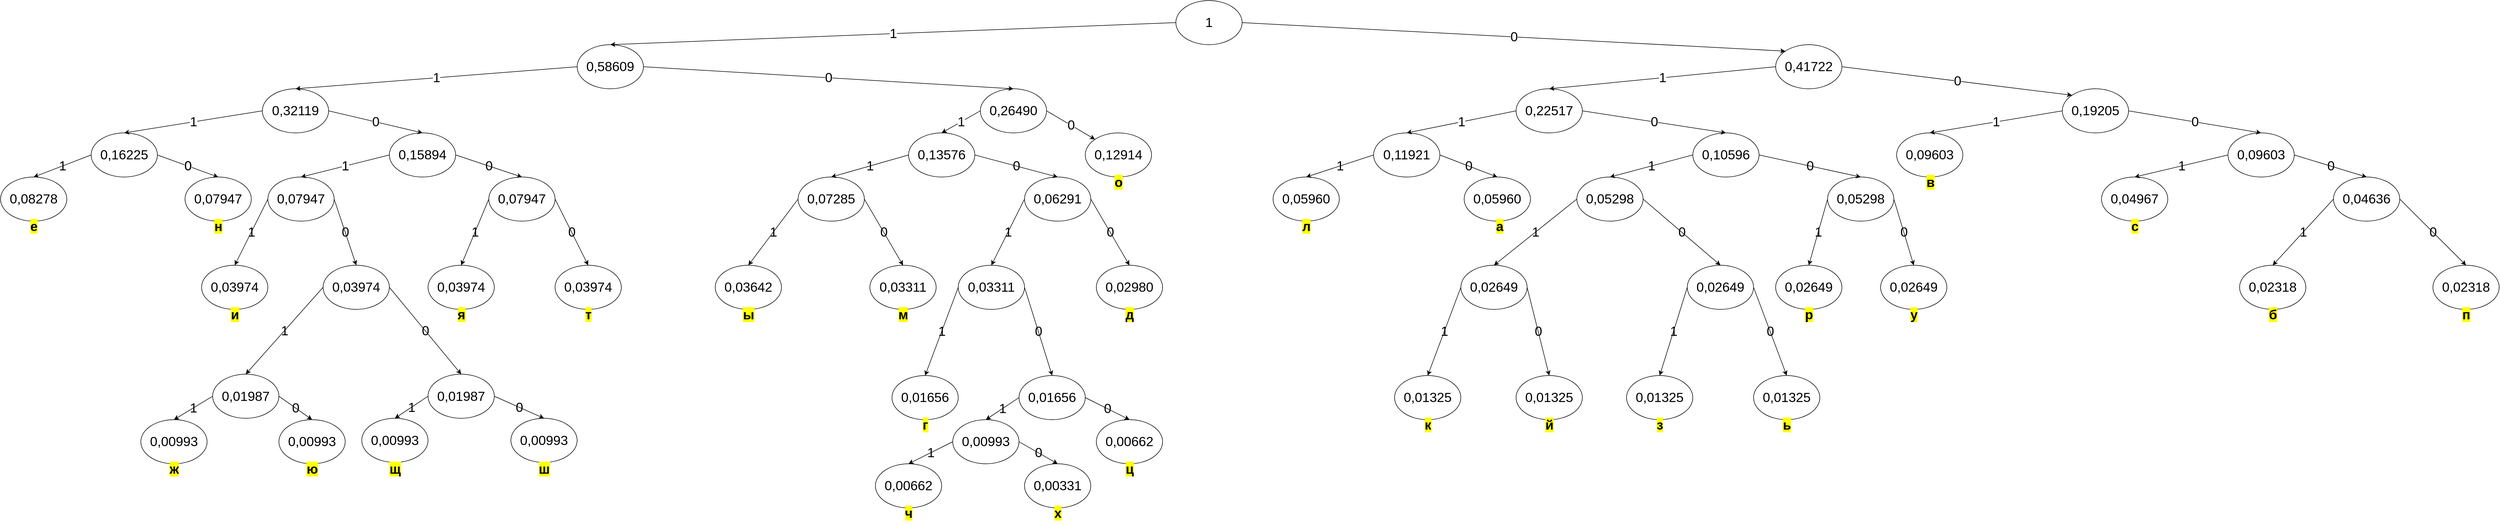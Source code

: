 <mxfile version="20.4.2" type="device"><diagram id="U9o8hbhs7rEFcVp8J15U" name="Page-1"><mxGraphModel dx="5076" dy="1475" grid="1" gridSize="10" guides="1" tooltips="1" connect="1" arrows="1" fold="1" page="1" pageScale="1" pageWidth="827" pageHeight="1169" math="0" shadow="0"><root><mxCell id="0"/><mxCell id="1" parent="0"/><mxCell id="VTyEPcJ4IMVBf4D4aD87-3" value="&lt;font style=&quot;font-size: 24px;&quot;&gt;1&lt;/font&gt;" style="ellipse;whiteSpace=wrap;html=1;" vertex="1" parent="1"><mxGeometry x="354" y="80" width="120" height="80" as="geometry"/></mxCell><mxCell id="VTyEPcJ4IMVBf4D4aD87-4" value="0,58609" style="ellipse;whiteSpace=wrap;html=1;fontSize=24;" vertex="1" parent="1"><mxGeometry x="-730" y="160" width="120" height="80" as="geometry"/></mxCell><mxCell id="VTyEPcJ4IMVBf4D4aD87-5" value="0,41722" style="ellipse;whiteSpace=wrap;html=1;fontSize=24;" vertex="1" parent="1"><mxGeometry x="1440" y="160" width="120" height="80" as="geometry"/></mxCell><mxCell id="VTyEPcJ4IMVBf4D4aD87-6" value="" style="endArrow=classic;html=1;rounded=0;fontSize=24;exitX=0;exitY=0.5;exitDx=0;exitDy=0;entryX=0.5;entryY=0;entryDx=0;entryDy=0;" edge="1" parent="1" source="VTyEPcJ4IMVBf4D4aD87-3" target="VTyEPcJ4IMVBf4D4aD87-4"><mxGeometry relative="1" as="geometry"><mxPoint x="460" y="460" as="sourcePoint"/><mxPoint x="560" y="460" as="targetPoint"/></mxGeometry></mxCell><mxCell id="VTyEPcJ4IMVBf4D4aD87-7" value="1" style="edgeLabel;resizable=0;html=1;align=center;verticalAlign=middle;fontSize=24;" connectable="0" vertex="1" parent="VTyEPcJ4IMVBf4D4aD87-6"><mxGeometry relative="1" as="geometry"/></mxCell><mxCell id="VTyEPcJ4IMVBf4D4aD87-8" value="" style="endArrow=classic;html=1;rounded=0;fontSize=24;exitX=1;exitY=0.5;exitDx=0;exitDy=0;entryX=0;entryY=0;entryDx=0;entryDy=0;" edge="1" parent="1" source="VTyEPcJ4IMVBf4D4aD87-3" target="VTyEPcJ4IMVBf4D4aD87-5"><mxGeometry relative="1" as="geometry"><mxPoint x="364" y="130.0" as="sourcePoint"/><mxPoint x="-660" y="170.0" as="targetPoint"/></mxGeometry></mxCell><mxCell id="VTyEPcJ4IMVBf4D4aD87-9" value="0" style="edgeLabel;resizable=0;html=1;align=center;verticalAlign=middle;fontSize=24;" connectable="0" vertex="1" parent="VTyEPcJ4IMVBf4D4aD87-8"><mxGeometry relative="1" as="geometry"/></mxCell><mxCell id="VTyEPcJ4IMVBf4D4aD87-10" value="0,26490" style="ellipse;whiteSpace=wrap;html=1;fontSize=24;" vertex="1" parent="1"><mxGeometry y="240" width="120" height="80" as="geometry"/></mxCell><mxCell id="VTyEPcJ4IMVBf4D4aD87-11" value="0,22517" style="ellipse;whiteSpace=wrap;html=1;fontSize=24;" vertex="1" parent="1"><mxGeometry x="970" y="240" width="120" height="80" as="geometry"/></mxCell><mxCell id="VTyEPcJ4IMVBf4D4aD87-12" value="0,32119" style="ellipse;whiteSpace=wrap;html=1;fontSize=24;" vertex="1" parent="1"><mxGeometry x="-1300" y="240" width="120" height="80" as="geometry"/></mxCell><mxCell id="VTyEPcJ4IMVBf4D4aD87-13" value="0,19205" style="ellipse;whiteSpace=wrap;html=1;fontSize=24;" vertex="1" parent="1"><mxGeometry x="1959" y="240" width="120" height="80" as="geometry"/></mxCell><mxCell id="VTyEPcJ4IMVBf4D4aD87-14" value="1" style="endArrow=classic;html=1;rounded=0;fontSize=24;exitX=0;exitY=0.5;exitDx=0;exitDy=0;entryX=0.5;entryY=0;entryDx=0;entryDy=0;" edge="1" parent="1" source="VTyEPcJ4IMVBf4D4aD87-4" target="VTyEPcJ4IMVBf4D4aD87-12"><mxGeometry relative="1" as="geometry"><mxPoint x="-280" y="550" as="sourcePoint"/><mxPoint x="-180" y="550" as="targetPoint"/></mxGeometry></mxCell><mxCell id="VTyEPcJ4IMVBf4D4aD87-15" value="1" style="edgeLabel;resizable=0;html=1;align=center;verticalAlign=middle;fontSize=24;" connectable="0" vertex="1" parent="VTyEPcJ4IMVBf4D4aD87-14"><mxGeometry relative="1" as="geometry"/></mxCell><mxCell id="VTyEPcJ4IMVBf4D4aD87-16" value="" style="endArrow=classic;html=1;rounded=0;fontSize=24;exitX=1;exitY=0.5;exitDx=0;exitDy=0;entryX=0.5;entryY=0;entryDx=0;entryDy=0;" edge="1" parent="1" source="VTyEPcJ4IMVBf4D4aD87-4" target="VTyEPcJ4IMVBf4D4aD87-10"><mxGeometry relative="1" as="geometry"><mxPoint x="-280" y="550" as="sourcePoint"/><mxPoint x="-180" y="550" as="targetPoint"/></mxGeometry></mxCell><mxCell id="VTyEPcJ4IMVBf4D4aD87-17" value="0" style="edgeLabel;resizable=0;html=1;align=center;verticalAlign=middle;fontSize=24;" connectable="0" vertex="1" parent="VTyEPcJ4IMVBf4D4aD87-16"><mxGeometry relative="1" as="geometry"/></mxCell><mxCell id="VTyEPcJ4IMVBf4D4aD87-18" value="" style="endArrow=classic;html=1;rounded=0;fontSize=24;exitX=0;exitY=0.5;exitDx=0;exitDy=0;entryX=0.5;entryY=0;entryDx=0;entryDy=0;" edge="1" parent="1" source="VTyEPcJ4IMVBf4D4aD87-5" target="VTyEPcJ4IMVBf4D4aD87-11"><mxGeometry relative="1" as="geometry"><mxPoint x="980" y="550" as="sourcePoint"/><mxPoint x="1080" y="550" as="targetPoint"/></mxGeometry></mxCell><mxCell id="VTyEPcJ4IMVBf4D4aD87-19" value="1" style="edgeLabel;resizable=0;html=1;align=center;verticalAlign=middle;fontSize=24;" connectable="0" vertex="1" parent="VTyEPcJ4IMVBf4D4aD87-18"><mxGeometry relative="1" as="geometry"/></mxCell><mxCell id="VTyEPcJ4IMVBf4D4aD87-20" value="" style="endArrow=classic;html=1;rounded=0;fontSize=24;exitX=1;exitY=0.5;exitDx=0;exitDy=0;entryX=0;entryY=0;entryDx=0;entryDy=0;" edge="1" parent="1" source="VTyEPcJ4IMVBf4D4aD87-5" target="VTyEPcJ4IMVBf4D4aD87-13"><mxGeometry relative="1" as="geometry"><mxPoint x="980" y="550" as="sourcePoint"/><mxPoint x="1080" y="550" as="targetPoint"/></mxGeometry></mxCell><mxCell id="VTyEPcJ4IMVBf4D4aD87-21" value="0" style="edgeLabel;resizable=0;html=1;align=center;verticalAlign=middle;fontSize=24;" connectable="0" vertex="1" parent="VTyEPcJ4IMVBf4D4aD87-20"><mxGeometry relative="1" as="geometry"/></mxCell><mxCell id="VTyEPcJ4IMVBf4D4aD87-22" value="0,13576" style="ellipse;whiteSpace=wrap;html=1;fontSize=24;" vertex="1" parent="1"><mxGeometry x="-130" y="320" width="120" height="80" as="geometry"/></mxCell><mxCell id="VTyEPcJ4IMVBf4D4aD87-23" value="0,12914" style="ellipse;whiteSpace=wrap;html=1;fontSize=24;" vertex="1" parent="1"><mxGeometry x="190" y="320" width="120" height="80" as="geometry"/></mxCell><mxCell id="VTyEPcJ4IMVBf4D4aD87-24" value="0,11921" style="ellipse;whiteSpace=wrap;html=1;fontSize=24;" vertex="1" parent="1"><mxGeometry x="712" y="320" width="120" height="80" as="geometry"/></mxCell><mxCell id="VTyEPcJ4IMVBf4D4aD87-25" value="0,10596" style="ellipse;whiteSpace=wrap;html=1;fontSize=24;" vertex="1" parent="1"><mxGeometry x="1290" y="320" width="120" height="80" as="geometry"/></mxCell><mxCell id="VTyEPcJ4IMVBf4D4aD87-26" value="0,15894" style="ellipse;whiteSpace=wrap;html=1;fontSize=24;" vertex="1" parent="1"><mxGeometry x="-1070" y="320" width="120" height="80" as="geometry"/></mxCell><mxCell id="VTyEPcJ4IMVBf4D4aD87-27" value="0,16225" style="ellipse;whiteSpace=wrap;html=1;fontSize=24;" vertex="1" parent="1"><mxGeometry x="-1610" y="320" width="120" height="80" as="geometry"/></mxCell><mxCell id="VTyEPcJ4IMVBf4D4aD87-28" value="0,09603" style="ellipse;whiteSpace=wrap;html=1;fontSize=24;" vertex="1" parent="1"><mxGeometry x="2259" y="320" width="120" height="80" as="geometry"/></mxCell><mxCell id="VTyEPcJ4IMVBf4D4aD87-29" value="0,09603" style="ellipse;whiteSpace=wrap;html=1;fontSize=24;" vertex="1" parent="1"><mxGeometry x="1659" y="320" width="120" height="80" as="geometry"/></mxCell><mxCell id="VTyEPcJ4IMVBf4D4aD87-30" value="" style="endArrow=classic;html=1;rounded=0;fontSize=24;exitX=0;exitY=0.5;exitDx=0;exitDy=0;entryX=0.5;entryY=0;entryDx=0;entryDy=0;" edge="1" parent="1" source="VTyEPcJ4IMVBf4D4aD87-12" target="VTyEPcJ4IMVBf4D4aD87-27"><mxGeometry relative="1" as="geometry"><mxPoint x="-320" y="600" as="sourcePoint"/><mxPoint x="-220" y="600" as="targetPoint"/></mxGeometry></mxCell><mxCell id="VTyEPcJ4IMVBf4D4aD87-31" value="1" style="edgeLabel;resizable=0;html=1;align=center;verticalAlign=middle;fontSize=24;" connectable="0" vertex="1" parent="VTyEPcJ4IMVBf4D4aD87-30"><mxGeometry relative="1" as="geometry"/></mxCell><mxCell id="VTyEPcJ4IMVBf4D4aD87-32" value="" style="endArrow=classic;html=1;rounded=0;fontSize=24;exitX=1;exitY=0.5;exitDx=0;exitDy=0;entryX=0.5;entryY=0;entryDx=0;entryDy=0;" edge="1" parent="1" source="VTyEPcJ4IMVBf4D4aD87-12" target="VTyEPcJ4IMVBf4D4aD87-26"><mxGeometry relative="1" as="geometry"><mxPoint x="-320" y="600" as="sourcePoint"/><mxPoint x="-220" y="600" as="targetPoint"/></mxGeometry></mxCell><mxCell id="VTyEPcJ4IMVBf4D4aD87-33" value="0" style="edgeLabel;resizable=0;html=1;align=center;verticalAlign=middle;fontSize=24;" connectable="0" vertex="1" parent="VTyEPcJ4IMVBf4D4aD87-32"><mxGeometry relative="1" as="geometry"/></mxCell><mxCell id="VTyEPcJ4IMVBf4D4aD87-34" value="" style="endArrow=classic;html=1;rounded=0;fontSize=24;exitX=0;exitY=0.5;exitDx=0;exitDy=0;entryX=0.5;entryY=0;entryDx=0;entryDy=0;" edge="1" parent="1" source="VTyEPcJ4IMVBf4D4aD87-10" target="VTyEPcJ4IMVBf4D4aD87-22"><mxGeometry relative="1" as="geometry"><mxPoint x="68" y="280.0" as="sourcePoint"/><mxPoint x="-212" y="600" as="targetPoint"/></mxGeometry></mxCell><mxCell id="VTyEPcJ4IMVBf4D4aD87-35" value="1" style="edgeLabel;resizable=0;html=1;align=center;verticalAlign=middle;fontSize=24;" connectable="0" vertex="1" parent="VTyEPcJ4IMVBf4D4aD87-34"><mxGeometry relative="1" as="geometry"/></mxCell><mxCell id="VTyEPcJ4IMVBf4D4aD87-36" value="" style="endArrow=classic;html=1;rounded=0;fontSize=24;exitX=1;exitY=0.5;exitDx=0;exitDy=0;entryX=0;entryY=0;entryDx=0;entryDy=0;" edge="1" parent="1" source="VTyEPcJ4IMVBf4D4aD87-10" target="VTyEPcJ4IMVBf4D4aD87-23"><mxGeometry relative="1" as="geometry"><mxPoint x="-552" y="600" as="sourcePoint"/><mxPoint x="-452" y="600" as="targetPoint"/></mxGeometry></mxCell><mxCell id="VTyEPcJ4IMVBf4D4aD87-37" value="0" style="edgeLabel;resizable=0;html=1;align=center;verticalAlign=middle;fontSize=24;" connectable="0" vertex="1" parent="VTyEPcJ4IMVBf4D4aD87-36"><mxGeometry relative="1" as="geometry"/></mxCell><mxCell id="VTyEPcJ4IMVBf4D4aD87-38" value="" style="endArrow=classic;html=1;rounded=0;fontSize=24;exitX=1;exitY=0.5;exitDx=0;exitDy=0;entryX=0.5;entryY=0;entryDx=0;entryDy=0;" edge="1" parent="1" source="VTyEPcJ4IMVBf4D4aD87-11" target="VTyEPcJ4IMVBf4D4aD87-25"><mxGeometry relative="1" as="geometry"><mxPoint x="1492" y="580" as="sourcePoint"/><mxPoint x="1592" y="580" as="targetPoint"/></mxGeometry></mxCell><mxCell id="VTyEPcJ4IMVBf4D4aD87-39" value="0" style="edgeLabel;resizable=0;html=1;align=center;verticalAlign=middle;fontSize=24;" connectable="0" vertex="1" parent="VTyEPcJ4IMVBf4D4aD87-38"><mxGeometry relative="1" as="geometry"/></mxCell><mxCell id="VTyEPcJ4IMVBf4D4aD87-40" value="" style="endArrow=classic;html=1;rounded=0;fontSize=24;exitX=0;exitY=0.5;exitDx=0;exitDy=0;entryX=0.5;entryY=0;entryDx=0;entryDy=0;" edge="1" parent="1" source="VTyEPcJ4IMVBf4D4aD87-11" target="VTyEPcJ4IMVBf4D4aD87-24"><mxGeometry relative="1" as="geometry"><mxPoint x="1492" y="580" as="sourcePoint"/><mxPoint x="1592" y="580" as="targetPoint"/></mxGeometry></mxCell><mxCell id="VTyEPcJ4IMVBf4D4aD87-41" value="1" style="edgeLabel;resizable=0;html=1;align=center;verticalAlign=middle;fontSize=24;" connectable="0" vertex="1" parent="VTyEPcJ4IMVBf4D4aD87-40"><mxGeometry relative="1" as="geometry"/></mxCell><mxCell id="VTyEPcJ4IMVBf4D4aD87-42" value="" style="endArrow=classic;html=1;rounded=0;fontSize=24;exitX=0;exitY=0.5;exitDx=0;exitDy=0;entryX=0.5;entryY=0;entryDx=0;entryDy=0;" edge="1" parent="1" source="VTyEPcJ4IMVBf4D4aD87-13" target="VTyEPcJ4IMVBf4D4aD87-29"><mxGeometry relative="1" as="geometry"><mxPoint x="1159" y="580" as="sourcePoint"/><mxPoint x="1259" y="580" as="targetPoint"/></mxGeometry></mxCell><mxCell id="VTyEPcJ4IMVBf4D4aD87-43" value="1" style="edgeLabel;resizable=0;html=1;align=center;verticalAlign=middle;fontSize=24;" connectable="0" vertex="1" parent="VTyEPcJ4IMVBf4D4aD87-42"><mxGeometry relative="1" as="geometry"/></mxCell><mxCell id="VTyEPcJ4IMVBf4D4aD87-44" value="" style="endArrow=classic;html=1;rounded=0;fontSize=24;exitX=1;exitY=0.5;exitDx=0;exitDy=0;entryX=0.5;entryY=0;entryDx=0;entryDy=0;" edge="1" parent="1" source="VTyEPcJ4IMVBf4D4aD87-13" target="VTyEPcJ4IMVBf4D4aD87-28"><mxGeometry relative="1" as="geometry"><mxPoint x="1159" y="580" as="sourcePoint"/><mxPoint x="1259" y="580" as="targetPoint"/></mxGeometry></mxCell><mxCell id="VTyEPcJ4IMVBf4D4aD87-45" value="0" style="edgeLabel;resizable=0;html=1;align=center;verticalAlign=middle;fontSize=24;" connectable="0" vertex="1" parent="VTyEPcJ4IMVBf4D4aD87-44"><mxGeometry relative="1" as="geometry"/></mxCell><mxCell id="VTyEPcJ4IMVBf4D4aD87-46" value="0,07947" style="ellipse;whiteSpace=wrap;html=1;fontSize=24;" vertex="1" parent="1"><mxGeometry x="-1440" y="400" width="120" height="80" as="geometry"/></mxCell><mxCell id="VTyEPcJ4IMVBf4D4aD87-47" value="0,08278" style="ellipse;whiteSpace=wrap;html=1;fontSize=24;" vertex="1" parent="1"><mxGeometry x="-1774" y="400" width="120" height="80" as="geometry"/></mxCell><mxCell id="VTyEPcJ4IMVBf4D4aD87-48" value="0,07947" style="ellipse;whiteSpace=wrap;html=1;fontSize=24;" vertex="1" parent="1"><mxGeometry x="-1290" y="400" width="120" height="80" as="geometry"/></mxCell><mxCell id="VTyEPcJ4IMVBf4D4aD87-49" value="0,07947" style="ellipse;whiteSpace=wrap;html=1;fontSize=24;" vertex="1" parent="1"><mxGeometry x="-890" y="400" width="120" height="80" as="geometry"/></mxCell><mxCell id="VTyEPcJ4IMVBf4D4aD87-50" value="0,07285" style="ellipse;whiteSpace=wrap;html=1;fontSize=24;" vertex="1" parent="1"><mxGeometry x="-330" y="400" width="120" height="80" as="geometry"/></mxCell><mxCell id="VTyEPcJ4IMVBf4D4aD87-51" value="0,06291" style="ellipse;whiteSpace=wrap;html=1;fontSize=24;" vertex="1" parent="1"><mxGeometry x="80" y="400" width="120" height="80" as="geometry"/></mxCell><mxCell id="VTyEPcJ4IMVBf4D4aD87-54" value="0,05960" style="ellipse;whiteSpace=wrap;html=1;fontSize=24;" vertex="1" parent="1"><mxGeometry x="876" y="400" width="120" height="80" as="geometry"/></mxCell><mxCell id="VTyEPcJ4IMVBf4D4aD87-55" value="0,05960" style="ellipse;whiteSpace=wrap;html=1;fontSize=24;" vertex="1" parent="1"><mxGeometry x="530" y="400" width="120" height="80" as="geometry"/></mxCell><mxCell id="VTyEPcJ4IMVBf4D4aD87-56" value="0,05298" style="ellipse;whiteSpace=wrap;html=1;fontSize=24;" vertex="1" parent="1"><mxGeometry x="1534" y="400" width="120" height="80" as="geometry"/></mxCell><mxCell id="VTyEPcJ4IMVBf4D4aD87-57" value="0,05298" style="ellipse;whiteSpace=wrap;html=1;fontSize=24;" vertex="1" parent="1"><mxGeometry x="1080" y="400" width="120" height="80" as="geometry"/></mxCell><mxCell id="VTyEPcJ4IMVBf4D4aD87-60" value="0,04636" style="ellipse;whiteSpace=wrap;html=1;fontSize=24;" vertex="1" parent="1"><mxGeometry x="2450" y="400" width="120" height="80" as="geometry"/></mxCell><mxCell id="VTyEPcJ4IMVBf4D4aD87-61" value="0,04967" style="ellipse;whiteSpace=wrap;html=1;fontSize=24;" vertex="1" parent="1"><mxGeometry x="2030" y="400" width="120" height="80" as="geometry"/></mxCell><mxCell id="VTyEPcJ4IMVBf4D4aD87-62" value="&lt;b style=&quot;background-color: rgb(255, 255, 0);&quot;&gt;о&lt;/b&gt;" style="text;html=1;align=center;verticalAlign=middle;resizable=0;points=[];autosize=1;strokeColor=none;fillColor=none;fontSize=24;" vertex="1" parent="1"><mxGeometry x="230" y="390" width="40" height="40" as="geometry"/></mxCell><mxCell id="VTyEPcJ4IMVBf4D4aD87-65" value="&lt;b style=&quot;background-color: rgb(255, 255, 0);&quot;&gt;в&lt;/b&gt;" style="text;html=1;align=center;verticalAlign=middle;resizable=0;points=[];autosize=1;strokeColor=none;fillColor=none;fontSize=24;" vertex="1" parent="1"><mxGeometry x="1700" y="390" width="40" height="40" as="geometry"/></mxCell><mxCell id="VTyEPcJ4IMVBf4D4aD87-66" value="0,03311" style="ellipse;whiteSpace=wrap;html=1;labelBackgroundColor=none;fontSize=24;" vertex="1" parent="1"><mxGeometry x="-200" y="560" width="120" height="80" as="geometry"/></mxCell><mxCell id="VTyEPcJ4IMVBf4D4aD87-67" value="&lt;span style=&quot;&quot;&gt;0,03642&lt;/span&gt;" style="ellipse;whiteSpace=wrap;html=1;labelBackgroundColor=none;fontSize=24;" vertex="1" parent="1"><mxGeometry x="-480" y="560" width="120" height="80" as="geometry"/></mxCell><mxCell id="VTyEPcJ4IMVBf4D4aD87-68" value="" style="endArrow=classic;html=1;rounded=0;fontSize=24;exitX=0;exitY=0.5;exitDx=0;exitDy=0;entryX=0.5;entryY=0;entryDx=0;entryDy=0;labelBackgroundColor=#FFFFFF;" edge="1" parent="1" source="VTyEPcJ4IMVBf4D4aD87-27" target="VTyEPcJ4IMVBf4D4aD87-47"><mxGeometry relative="1" as="geometry"><mxPoint x="-710" y="700" as="sourcePoint"/><mxPoint x="-610" y="700" as="targetPoint"/></mxGeometry></mxCell><mxCell id="VTyEPcJ4IMVBf4D4aD87-69" value="1" style="edgeLabel;resizable=0;html=1;align=center;verticalAlign=middle;labelBackgroundColor=none;fontSize=24;" connectable="0" vertex="1" parent="VTyEPcJ4IMVBf4D4aD87-68"><mxGeometry relative="1" as="geometry"/></mxCell><mxCell id="VTyEPcJ4IMVBf4D4aD87-70" value="0" style="endArrow=classic;html=1;rounded=0;labelBackgroundColor=#FFFFFF;fontSize=24;exitX=1;exitY=0.5;exitDx=0;exitDy=0;entryX=0.5;entryY=0;entryDx=0;entryDy=0;" edge="1" parent="1" source="VTyEPcJ4IMVBf4D4aD87-27" target="VTyEPcJ4IMVBf4D4aD87-46"><mxGeometry relative="1" as="geometry"><mxPoint x="-710" y="700" as="sourcePoint"/><mxPoint x="-1340" y="330" as="targetPoint"/></mxGeometry></mxCell><mxCell id="VTyEPcJ4IMVBf4D4aD87-71" value="0" style="edgeLabel;resizable=0;html=1;align=center;verticalAlign=middle;labelBackgroundColor=none;fontSize=24;" connectable="0" vertex="1" parent="VTyEPcJ4IMVBf4D4aD87-70"><mxGeometry relative="1" as="geometry"/></mxCell><mxCell id="VTyEPcJ4IMVBf4D4aD87-72" value="1" style="endArrow=classic;html=1;rounded=0;labelBackgroundColor=#FFFFFF;fontSize=24;exitX=0;exitY=0.5;exitDx=0;exitDy=0;entryX=0.5;entryY=0;entryDx=0;entryDy=0;" edge="1" parent="1" source="VTyEPcJ4IMVBf4D4aD87-26" target="VTyEPcJ4IMVBf4D4aD87-48"><mxGeometry relative="1" as="geometry"><mxPoint x="-760" y="700" as="sourcePoint"/><mxPoint x="-660" y="700" as="targetPoint"/></mxGeometry></mxCell><mxCell id="VTyEPcJ4IMVBf4D4aD87-73" value="1" style="edgeLabel;resizable=0;html=1;align=center;verticalAlign=middle;labelBackgroundColor=none;fontSize=24;" connectable="0" vertex="1" parent="VTyEPcJ4IMVBf4D4aD87-72"><mxGeometry relative="1" as="geometry"/></mxCell><mxCell id="VTyEPcJ4IMVBf4D4aD87-75" value="" style="endArrow=classic;html=1;rounded=0;labelBackgroundColor=#FFFFFF;fontSize=24;exitX=1;exitY=0.5;exitDx=0;exitDy=0;entryX=0.5;entryY=0;entryDx=0;entryDy=0;" edge="1" parent="1" source="VTyEPcJ4IMVBf4D4aD87-26" target="VTyEPcJ4IMVBf4D4aD87-49"><mxGeometry relative="1" as="geometry"><mxPoint x="-760" y="700" as="sourcePoint"/><mxPoint x="-660" y="700" as="targetPoint"/></mxGeometry></mxCell><mxCell id="VTyEPcJ4IMVBf4D4aD87-76" value="0" style="edgeLabel;resizable=0;html=1;align=center;verticalAlign=middle;labelBackgroundColor=none;fontSize=24;" connectable="0" vertex="1" parent="VTyEPcJ4IMVBf4D4aD87-75"><mxGeometry relative="1" as="geometry"/></mxCell><mxCell id="VTyEPcJ4IMVBf4D4aD87-77" value="" style="endArrow=classic;html=1;rounded=0;labelBackgroundColor=#FFFFFF;fontSize=24;exitX=0;exitY=0.5;exitDx=0;exitDy=0;entryX=0.5;entryY=0;entryDx=0;entryDy=0;" edge="1" parent="1" source="VTyEPcJ4IMVBf4D4aD87-22" target="VTyEPcJ4IMVBf4D4aD87-50"><mxGeometry relative="1" as="geometry"><mxPoint x="-470" y="700" as="sourcePoint"/><mxPoint x="-370" y="700" as="targetPoint"/></mxGeometry></mxCell><mxCell id="VTyEPcJ4IMVBf4D4aD87-78" value="1" style="edgeLabel;resizable=0;html=1;align=center;verticalAlign=middle;labelBackgroundColor=none;fontSize=24;" connectable="0" vertex="1" parent="VTyEPcJ4IMVBf4D4aD87-77"><mxGeometry relative="1" as="geometry"/></mxCell><mxCell id="VTyEPcJ4IMVBf4D4aD87-79" value="" style="endArrow=classic;html=1;rounded=0;labelBackgroundColor=#FFFFFF;fontSize=24;exitX=1;exitY=0.5;exitDx=0;exitDy=0;entryX=0.5;entryY=0;entryDx=0;entryDy=0;" edge="1" parent="1" source="VTyEPcJ4IMVBf4D4aD87-22" target="VTyEPcJ4IMVBf4D4aD87-51"><mxGeometry relative="1" as="geometry"><mxPoint x="-470" y="700" as="sourcePoint"/><mxPoint x="-370" y="700" as="targetPoint"/></mxGeometry></mxCell><mxCell id="VTyEPcJ4IMVBf4D4aD87-80" value="0" style="edgeLabel;resizable=0;html=1;align=center;verticalAlign=middle;labelBackgroundColor=none;fontSize=24;" connectable="0" vertex="1" parent="VTyEPcJ4IMVBf4D4aD87-79"><mxGeometry relative="1" as="geometry"/></mxCell><mxCell id="VTyEPcJ4IMVBf4D4aD87-81" value="" style="endArrow=classic;html=1;rounded=0;labelBackgroundColor=#FFFFFF;fontSize=24;exitX=0;exitY=0.5;exitDx=0;exitDy=0;entryX=0.5;entryY=0;entryDx=0;entryDy=0;" edge="1" parent="1" source="VTyEPcJ4IMVBf4D4aD87-24" target="VTyEPcJ4IMVBf4D4aD87-55"><mxGeometry relative="1" as="geometry"><mxPoint x="-584" y="700" as="sourcePoint"/><mxPoint x="-484" y="700" as="targetPoint"/></mxGeometry></mxCell><mxCell id="VTyEPcJ4IMVBf4D4aD87-82" value="1" style="edgeLabel;resizable=0;html=1;align=center;verticalAlign=middle;labelBackgroundColor=none;fontSize=24;" connectable="0" vertex="1" parent="VTyEPcJ4IMVBf4D4aD87-81"><mxGeometry relative="1" as="geometry"/></mxCell><mxCell id="VTyEPcJ4IMVBf4D4aD87-83" value="" style="endArrow=classic;html=1;rounded=0;labelBackgroundColor=#FFFFFF;fontSize=24;exitX=1;exitY=0.5;exitDx=0;exitDy=0;entryX=0.5;entryY=0;entryDx=0;entryDy=0;" edge="1" parent="1" source="VTyEPcJ4IMVBf4D4aD87-24" target="VTyEPcJ4IMVBf4D4aD87-54"><mxGeometry relative="1" as="geometry"><mxPoint x="516" y="750" as="sourcePoint"/><mxPoint x="616" y="750" as="targetPoint"/></mxGeometry></mxCell><mxCell id="VTyEPcJ4IMVBf4D4aD87-84" value="0" style="edgeLabel;resizable=0;html=1;align=center;verticalAlign=middle;labelBackgroundColor=none;fontSize=24;" connectable="0" vertex="1" parent="VTyEPcJ4IMVBf4D4aD87-83"><mxGeometry relative="1" as="geometry"/></mxCell><mxCell id="VTyEPcJ4IMVBf4D4aD87-85" value="" style="endArrow=classic;html=1;rounded=0;labelBackgroundColor=#FFFFFF;fontSize=24;exitX=0;exitY=0.5;exitDx=0;exitDy=0;entryX=0.5;entryY=0;entryDx=0;entryDy=0;" edge="1" parent="1" source="VTyEPcJ4IMVBf4D4aD87-25" target="VTyEPcJ4IMVBf4D4aD87-57"><mxGeometry relative="1" as="geometry"><mxPoint x="718" y="750" as="sourcePoint"/><mxPoint x="818" y="750" as="targetPoint"/></mxGeometry></mxCell><mxCell id="VTyEPcJ4IMVBf4D4aD87-86" value="1" style="edgeLabel;resizable=0;html=1;align=center;verticalAlign=middle;labelBackgroundColor=none;fontSize=24;" connectable="0" vertex="1" parent="VTyEPcJ4IMVBf4D4aD87-85"><mxGeometry relative="1" as="geometry"/></mxCell><mxCell id="VTyEPcJ4IMVBf4D4aD87-87" value="" style="endArrow=classic;html=1;rounded=0;labelBackgroundColor=#FFFFFF;fontSize=24;exitX=1;exitY=0.5;exitDx=0;exitDy=0;entryX=0.5;entryY=0;entryDx=0;entryDy=0;" edge="1" parent="1" source="VTyEPcJ4IMVBf4D4aD87-25" target="VTyEPcJ4IMVBf4D4aD87-56"><mxGeometry relative="1" as="geometry"><mxPoint x="1268" y="690" as="sourcePoint"/><mxPoint x="1368" y="690" as="targetPoint"/></mxGeometry></mxCell><mxCell id="VTyEPcJ4IMVBf4D4aD87-88" value="0" style="edgeLabel;resizable=0;html=1;align=center;verticalAlign=middle;labelBackgroundColor=none;fontSize=24;" connectable="0" vertex="1" parent="VTyEPcJ4IMVBf4D4aD87-87"><mxGeometry relative="1" as="geometry"/></mxCell><mxCell id="VTyEPcJ4IMVBf4D4aD87-89" value="" style="endArrow=classic;html=1;rounded=0;labelBackgroundColor=#FFFFFF;fontSize=24;exitX=0;exitY=0.5;exitDx=0;exitDy=0;entryX=0.5;entryY=0;entryDx=0;entryDy=0;" edge="1" parent="1" source="VTyEPcJ4IMVBf4D4aD87-28" target="VTyEPcJ4IMVBf4D4aD87-61"><mxGeometry relative="1" as="geometry"><mxPoint x="1850" y="690" as="sourcePoint"/><mxPoint x="1950" y="690" as="targetPoint"/></mxGeometry></mxCell><mxCell id="VTyEPcJ4IMVBf4D4aD87-90" value="1" style="edgeLabel;resizable=0;html=1;align=center;verticalAlign=middle;labelBackgroundColor=none;fontSize=24;" connectable="0" vertex="1" parent="VTyEPcJ4IMVBf4D4aD87-89"><mxGeometry relative="1" as="geometry"/></mxCell><mxCell id="VTyEPcJ4IMVBf4D4aD87-91" value="" style="endArrow=classic;html=1;rounded=0;labelBackgroundColor=#FFFFFF;fontSize=24;exitX=1;exitY=0.5;exitDx=0;exitDy=0;entryX=0.5;entryY=0;entryDx=0;entryDy=0;" edge="1" parent="1" source="VTyEPcJ4IMVBf4D4aD87-28" target="VTyEPcJ4IMVBf4D4aD87-60"><mxGeometry relative="1" as="geometry"><mxPoint x="1870" y="720" as="sourcePoint"/><mxPoint x="1970" y="720" as="targetPoint"/></mxGeometry></mxCell><mxCell id="VTyEPcJ4IMVBf4D4aD87-92" value="0" style="edgeLabel;resizable=0;html=1;align=center;verticalAlign=middle;labelBackgroundColor=none;fontSize=24;" connectable="0" vertex="1" parent="VTyEPcJ4IMVBf4D4aD87-91"><mxGeometry relative="1" as="geometry"/></mxCell><mxCell id="VTyEPcJ4IMVBf4D4aD87-93" value="&lt;b style=&quot;background-color: rgb(255, 255, 0);&quot;&gt;е&lt;/b&gt;" style="text;html=1;align=center;verticalAlign=middle;resizable=0;points=[];autosize=1;strokeColor=none;fillColor=none;fontSize=24;" vertex="1" parent="1"><mxGeometry x="-1734" y="470" width="40" height="40" as="geometry"/></mxCell><mxCell id="VTyEPcJ4IMVBf4D4aD87-94" value="&lt;b style=&quot;background-color: rgb(255, 255, 0);&quot;&gt;н&lt;/b&gt;" style="text;html=1;align=center;verticalAlign=middle;resizable=0;points=[];autosize=1;strokeColor=none;fillColor=none;fontSize=24;" vertex="1" parent="1"><mxGeometry x="-1400" y="470" width="40" height="40" as="geometry"/></mxCell><mxCell id="VTyEPcJ4IMVBf4D4aD87-95" value="&lt;span style=&quot;&quot;&gt;0,03974&lt;/span&gt;" style="ellipse;whiteSpace=wrap;html=1;labelBackgroundColor=none;fontSize=24;" vertex="1" parent="1"><mxGeometry x="-1190" y="560" width="120" height="80" as="geometry"/></mxCell><mxCell id="VTyEPcJ4IMVBf4D4aD87-96" value="&lt;span style=&quot;&quot;&gt;0,03974&lt;/span&gt;" style="ellipse;whiteSpace=wrap;html=1;labelBackgroundColor=none;fontSize=24;" vertex="1" parent="1"><mxGeometry x="-1410" y="560" width="120" height="80" as="geometry"/></mxCell><mxCell id="VTyEPcJ4IMVBf4D4aD87-97" value="" style="endArrow=classic;html=1;rounded=0;labelBackgroundColor=none;fontSize=24;exitX=0;exitY=0.5;exitDx=0;exitDy=0;entryX=0.5;entryY=0;entryDx=0;entryDy=0;" edge="1" parent="1" source="VTyEPcJ4IMVBf4D4aD87-48" target="VTyEPcJ4IMVBf4D4aD87-96"><mxGeometry relative="1" as="geometry"><mxPoint x="-860" y="900" as="sourcePoint"/><mxPoint x="-760" y="900" as="targetPoint"/></mxGeometry></mxCell><mxCell id="VTyEPcJ4IMVBf4D4aD87-98" value="1" style="edgeLabel;resizable=0;html=1;align=center;verticalAlign=middle;labelBackgroundColor=none;fontSize=24;" connectable="0" vertex="1" parent="VTyEPcJ4IMVBf4D4aD87-97"><mxGeometry relative="1" as="geometry"/></mxCell><mxCell id="VTyEPcJ4IMVBf4D4aD87-99" value="" style="endArrow=classic;html=1;rounded=0;labelBackgroundColor=none;fontSize=24;exitX=1;exitY=0.5;exitDx=0;exitDy=0;entryX=0.5;entryY=0;entryDx=0;entryDy=0;" edge="1" parent="1" source="VTyEPcJ4IMVBf4D4aD87-48" target="VTyEPcJ4IMVBf4D4aD87-95"><mxGeometry relative="1" as="geometry"><mxPoint x="-860" y="900" as="sourcePoint"/><mxPoint x="-1010" y="570" as="targetPoint"/></mxGeometry></mxCell><mxCell id="VTyEPcJ4IMVBf4D4aD87-100" value="0" style="edgeLabel;resizable=0;html=1;align=center;verticalAlign=middle;labelBackgroundColor=none;fontSize=24;" connectable="0" vertex="1" parent="VTyEPcJ4IMVBf4D4aD87-99"><mxGeometry relative="1" as="geometry"/></mxCell><mxCell id="VTyEPcJ4IMVBf4D4aD87-101" value="&lt;span style=&quot;&quot;&gt;0,03974&lt;/span&gt;" style="ellipse;whiteSpace=wrap;html=1;labelBackgroundColor=none;fontSize=24;" vertex="1" parent="1"><mxGeometry x="-770" y="560" width="120" height="80" as="geometry"/></mxCell><mxCell id="VTyEPcJ4IMVBf4D4aD87-102" value="&lt;span style=&quot;&quot;&gt;0,03974&lt;/span&gt;" style="ellipse;whiteSpace=wrap;html=1;labelBackgroundColor=none;fontSize=24;" vertex="1" parent="1"><mxGeometry x="-1000" y="560" width="120" height="80" as="geometry"/></mxCell><mxCell id="VTyEPcJ4IMVBf4D4aD87-107" value="" style="endArrow=classic;html=1;rounded=0;labelBackgroundColor=none;fontSize=24;exitX=0;exitY=0.5;exitDx=0;exitDy=0;entryX=0.5;entryY=0;entryDx=0;entryDy=0;" edge="1" parent="1" source="VTyEPcJ4IMVBf4D4aD87-49" target="VTyEPcJ4IMVBf4D4aD87-102"><mxGeometry relative="1" as="geometry"><mxPoint x="-450" y="790" as="sourcePoint"/><mxPoint x="-350" y="790" as="targetPoint"/></mxGeometry></mxCell><mxCell id="VTyEPcJ4IMVBf4D4aD87-108" value="1" style="edgeLabel;resizable=0;html=1;align=center;verticalAlign=middle;labelBackgroundColor=none;fontSize=24;" connectable="0" vertex="1" parent="VTyEPcJ4IMVBf4D4aD87-107"><mxGeometry relative="1" as="geometry"/></mxCell><mxCell id="VTyEPcJ4IMVBf4D4aD87-109" value="" style="endArrow=classic;html=1;rounded=0;labelBackgroundColor=none;fontSize=24;exitX=1;exitY=0.5;exitDx=0;exitDy=0;entryX=0.5;entryY=0;entryDx=0;entryDy=0;" edge="1" parent="1" source="VTyEPcJ4IMVBf4D4aD87-49" target="VTyEPcJ4IMVBf4D4aD87-101"><mxGeometry relative="1" as="geometry"><mxPoint x="-450" y="790" as="sourcePoint"/><mxPoint x="-350" y="790" as="targetPoint"/></mxGeometry></mxCell><mxCell id="VTyEPcJ4IMVBf4D4aD87-110" value="0" style="edgeLabel;resizable=0;html=1;align=center;verticalAlign=middle;labelBackgroundColor=none;fontSize=24;" connectable="0" vertex="1" parent="VTyEPcJ4IMVBf4D4aD87-109"><mxGeometry relative="1" as="geometry"/></mxCell><mxCell id="VTyEPcJ4IMVBf4D4aD87-111" value="" style="endArrow=classic;html=1;rounded=0;labelBackgroundColor=none;fontSize=24;exitX=0;exitY=0.5;exitDx=0;exitDy=0;entryX=0.5;entryY=0;entryDx=0;entryDy=0;" edge="1" parent="1" source="VTyEPcJ4IMVBf4D4aD87-50" target="VTyEPcJ4IMVBf4D4aD87-67"><mxGeometry relative="1" as="geometry"><mxPoint x="70" y="1030" as="sourcePoint"/><mxPoint x="170" y="1030" as="targetPoint"/></mxGeometry></mxCell><mxCell id="VTyEPcJ4IMVBf4D4aD87-112" value="1" style="edgeLabel;resizable=0;html=1;align=center;verticalAlign=middle;labelBackgroundColor=none;fontSize=24;" connectable="0" vertex="1" parent="VTyEPcJ4IMVBf4D4aD87-111"><mxGeometry relative="1" as="geometry"/></mxCell><mxCell id="VTyEPcJ4IMVBf4D4aD87-113" value="" style="endArrow=classic;html=1;rounded=0;labelBackgroundColor=none;fontSize=24;exitX=1;exitY=0.5;exitDx=0;exitDy=0;entryX=0.5;entryY=0;entryDx=0;entryDy=0;" edge="1" parent="1" source="VTyEPcJ4IMVBf4D4aD87-50" target="VTyEPcJ4IMVBf4D4aD87-66"><mxGeometry relative="1" as="geometry"><mxPoint x="70" y="1030" as="sourcePoint"/><mxPoint x="-140" y="560" as="targetPoint"/></mxGeometry></mxCell><mxCell id="VTyEPcJ4IMVBf4D4aD87-114" value="0" style="edgeLabel;resizable=0;html=1;align=center;verticalAlign=middle;labelBackgroundColor=none;fontSize=24;" connectable="0" vertex="1" parent="VTyEPcJ4IMVBf4D4aD87-113"><mxGeometry relative="1" as="geometry"/></mxCell><mxCell id="VTyEPcJ4IMVBf4D4aD87-115" value="0,03311" style="ellipse;whiteSpace=wrap;html=1;labelBackgroundColor=none;fontSize=24;" vertex="1" parent="1"><mxGeometry x="-40" y="560" width="120" height="80" as="geometry"/></mxCell><mxCell id="VTyEPcJ4IMVBf4D4aD87-116" value="0,02980" style="ellipse;whiteSpace=wrap;html=1;labelBackgroundColor=none;fontSize=24;" vertex="1" parent="1"><mxGeometry x="210" y="560" width="120" height="80" as="geometry"/></mxCell><mxCell id="VTyEPcJ4IMVBf4D4aD87-117" value="" style="endArrow=classic;html=1;rounded=0;labelBackgroundColor=none;fontSize=24;exitX=1;exitY=0.5;exitDx=0;exitDy=0;entryX=0.5;entryY=0;entryDx=0;entryDy=0;" edge="1" parent="1" source="VTyEPcJ4IMVBf4D4aD87-51" target="VTyEPcJ4IMVBf4D4aD87-116"><mxGeometry relative="1" as="geometry"><mxPoint x="130" y="770" as="sourcePoint"/><mxPoint x="230" y="770" as="targetPoint"/></mxGeometry></mxCell><mxCell id="VTyEPcJ4IMVBf4D4aD87-118" value="0" style="edgeLabel;resizable=0;html=1;align=center;verticalAlign=middle;labelBackgroundColor=none;fontSize=24;" connectable="0" vertex="1" parent="VTyEPcJ4IMVBf4D4aD87-117"><mxGeometry relative="1" as="geometry"/></mxCell><mxCell id="VTyEPcJ4IMVBf4D4aD87-119" value="" style="endArrow=classic;html=1;rounded=0;labelBackgroundColor=none;fontSize=24;exitX=0;exitY=0.5;exitDx=0;exitDy=0;entryX=0.5;entryY=0;entryDx=0;entryDy=0;" edge="1" parent="1" source="VTyEPcJ4IMVBf4D4aD87-51" target="VTyEPcJ4IMVBf4D4aD87-115"><mxGeometry relative="1" as="geometry"><mxPoint x="130" y="770" as="sourcePoint"/><mxPoint x="230" y="770" as="targetPoint"/></mxGeometry></mxCell><mxCell id="VTyEPcJ4IMVBf4D4aD87-120" value="1" style="edgeLabel;resizable=0;html=1;align=center;verticalAlign=middle;labelBackgroundColor=none;fontSize=24;" connectable="0" vertex="1" parent="VTyEPcJ4IMVBf4D4aD87-119"><mxGeometry relative="1" as="geometry"/></mxCell><mxCell id="VTyEPcJ4IMVBf4D4aD87-131" value="0,02649" style="ellipse;whiteSpace=wrap;html=1;labelBackgroundColor=none;fontSize=24;" vertex="1" parent="1"><mxGeometry x="1280" y="560" width="120" height="80" as="geometry"/></mxCell><mxCell id="VTyEPcJ4IMVBf4D4aD87-132" value="0,02649" style="ellipse;whiteSpace=wrap;html=1;labelBackgroundColor=none;fontSize=24;" vertex="1" parent="1"><mxGeometry x="870" y="560" width="120" height="80" as="geometry"/></mxCell><mxCell id="VTyEPcJ4IMVBf4D4aD87-139" value="&lt;span style=&quot;background-color: rgb(255, 255, 0);&quot;&gt;&lt;b&gt;л&lt;/b&gt;&lt;/span&gt;" style="text;html=1;align=center;verticalAlign=middle;resizable=0;points=[];autosize=1;strokeColor=none;fillColor=none;fontSize=24;" vertex="1" parent="1"><mxGeometry x="570" y="470" width="40" height="40" as="geometry"/></mxCell><mxCell id="VTyEPcJ4IMVBf4D4aD87-140" value="&lt;span style=&quot;background-color: rgb(255, 255, 0);&quot;&gt;&lt;b&gt;а&lt;/b&gt;&lt;/span&gt;" style="text;html=1;align=center;verticalAlign=middle;resizable=0;points=[];autosize=1;strokeColor=none;fillColor=none;fontSize=24;" vertex="1" parent="1"><mxGeometry x="920" y="470" width="40" height="40" as="geometry"/></mxCell><mxCell id="VTyEPcJ4IMVBf4D4aD87-141" value="" style="endArrow=classic;html=1;rounded=0;labelBackgroundColor=none;fontSize=24;exitX=0;exitY=0.5;exitDx=0;exitDy=0;entryX=0.5;entryY=0;entryDx=0;entryDy=0;" edge="1" parent="1" source="VTyEPcJ4IMVBf4D4aD87-57" target="VTyEPcJ4IMVBf4D4aD87-132"><mxGeometry relative="1" as="geometry"><mxPoint x="1244" y="650" as="sourcePoint"/><mxPoint x="1344" y="650" as="targetPoint"/></mxGeometry></mxCell><mxCell id="VTyEPcJ4IMVBf4D4aD87-142" value="1" style="edgeLabel;resizable=0;html=1;align=center;verticalAlign=middle;labelBackgroundColor=none;fontSize=24;" connectable="0" vertex="1" parent="VTyEPcJ4IMVBf4D4aD87-141"><mxGeometry relative="1" as="geometry"/></mxCell><mxCell id="VTyEPcJ4IMVBf4D4aD87-143" value="" style="endArrow=classic;html=1;rounded=0;labelBackgroundColor=none;fontSize=24;exitX=1;exitY=0.5;exitDx=0;exitDy=0;entryX=0.5;entryY=0;entryDx=0;entryDy=0;" edge="1" parent="1" source="VTyEPcJ4IMVBf4D4aD87-57" target="VTyEPcJ4IMVBf4D4aD87-131"><mxGeometry relative="1" as="geometry"><mxPoint x="1244" y="650" as="sourcePoint"/><mxPoint x="1344" y="650" as="targetPoint"/></mxGeometry></mxCell><mxCell id="VTyEPcJ4IMVBf4D4aD87-144" value="0" style="edgeLabel;resizable=0;html=1;align=center;verticalAlign=middle;labelBackgroundColor=none;fontSize=24;" connectable="0" vertex="1" parent="VTyEPcJ4IMVBf4D4aD87-143"><mxGeometry relative="1" as="geometry"/></mxCell><mxCell id="VTyEPcJ4IMVBf4D4aD87-145" value="0,02649" style="ellipse;whiteSpace=wrap;html=1;labelBackgroundColor=none;fontSize=24;" vertex="1" parent="1"><mxGeometry x="1630" y="560" width="120" height="80" as="geometry"/></mxCell><mxCell id="VTyEPcJ4IMVBf4D4aD87-146" value="0,02649" style="ellipse;whiteSpace=wrap;html=1;labelBackgroundColor=none;fontSize=24;" vertex="1" parent="1"><mxGeometry x="1440" y="560" width="120" height="80" as="geometry"/></mxCell><mxCell id="VTyEPcJ4IMVBf4D4aD87-147" value="" style="endArrow=classic;html=1;rounded=0;labelBackgroundColor=none;fontSize=24;exitX=1;exitY=0.5;exitDx=0;exitDy=0;entryX=0.5;entryY=0;entryDx=0;entryDy=0;" edge="1" parent="1" source="VTyEPcJ4IMVBf4D4aD87-56" target="VTyEPcJ4IMVBf4D4aD87-145"><mxGeometry relative="1" as="geometry"><mxPoint x="1794" y="570" as="sourcePoint"/><mxPoint x="1653" y="560" as="targetPoint"/></mxGeometry></mxCell><mxCell id="VTyEPcJ4IMVBf4D4aD87-148" value="0" style="edgeLabel;resizable=0;html=1;align=center;verticalAlign=middle;labelBackgroundColor=none;fontSize=24;" connectable="0" vertex="1" parent="VTyEPcJ4IMVBf4D4aD87-147"><mxGeometry relative="1" as="geometry"/></mxCell><mxCell id="VTyEPcJ4IMVBf4D4aD87-149" value="" style="endArrow=classic;html=1;rounded=0;labelBackgroundColor=none;fontSize=24;exitX=0;exitY=0.5;exitDx=0;exitDy=0;entryX=0.5;entryY=0;entryDx=0;entryDy=0;" edge="1" parent="1" source="VTyEPcJ4IMVBf4D4aD87-56" target="VTyEPcJ4IMVBf4D4aD87-146"><mxGeometry relative="1" as="geometry"><mxPoint x="1794" y="570" as="sourcePoint"/><mxPoint x="1894" y="570" as="targetPoint"/></mxGeometry></mxCell><mxCell id="VTyEPcJ4IMVBf4D4aD87-150" value="1" style="edgeLabel;resizable=0;html=1;align=center;verticalAlign=middle;labelBackgroundColor=none;fontSize=24;" connectable="0" vertex="1" parent="VTyEPcJ4IMVBf4D4aD87-149"><mxGeometry relative="1" as="geometry"/></mxCell><mxCell id="VTyEPcJ4IMVBf4D4aD87-151" value="&lt;b style=&quot;background-color: rgb(255, 255, 0);&quot;&gt;с&lt;/b&gt;" style="text;html=1;align=center;verticalAlign=middle;resizable=0;points=[];autosize=1;strokeColor=none;fillColor=none;fontSize=24;" vertex="1" parent="1"><mxGeometry x="2070" y="470" width="40" height="40" as="geometry"/></mxCell><mxCell id="VTyEPcJ4IMVBf4D4aD87-152" value="0,02318" style="ellipse;whiteSpace=wrap;html=1;labelBackgroundColor=none;fontSize=24;fontColor=none;" vertex="1" parent="1"><mxGeometry x="2630" y="560" width="120" height="80" as="geometry"/></mxCell><mxCell id="VTyEPcJ4IMVBf4D4aD87-153" value="&lt;span style=&quot;&quot;&gt;0,02318&lt;/span&gt;" style="ellipse;whiteSpace=wrap;html=1;labelBackgroundColor=none;fontSize=24;fontColor=none;" vertex="1" parent="1"><mxGeometry x="2280" y="560" width="120" height="80" as="geometry"/></mxCell><mxCell id="VTyEPcJ4IMVBf4D4aD87-154" value="" style="endArrow=classic;html=1;rounded=0;labelBackgroundColor=none;fontSize=24;fontColor=none;exitX=0;exitY=0.5;exitDx=0;exitDy=0;entryX=0.5;entryY=0;entryDx=0;entryDy=0;" edge="1" parent="1" source="VTyEPcJ4IMVBf4D4aD87-60" target="VTyEPcJ4IMVBf4D4aD87-153"><mxGeometry relative="1" as="geometry"><mxPoint x="1750" y="770" as="sourcePoint"/><mxPoint x="1850" y="770" as="targetPoint"/></mxGeometry></mxCell><mxCell id="VTyEPcJ4IMVBf4D4aD87-155" value="1" style="edgeLabel;resizable=0;html=1;align=center;verticalAlign=middle;labelBackgroundColor=none;fontSize=24;fontColor=none;" connectable="0" vertex="1" parent="VTyEPcJ4IMVBf4D4aD87-154"><mxGeometry relative="1" as="geometry"/></mxCell><mxCell id="VTyEPcJ4IMVBf4D4aD87-156" value="" style="endArrow=classic;html=1;rounded=0;labelBackgroundColor=none;fontSize=24;fontColor=none;exitX=1;exitY=0.5;exitDx=0;exitDy=0;entryX=0.5;entryY=0;entryDx=0;entryDy=0;" edge="1" parent="1" source="VTyEPcJ4IMVBf4D4aD87-60" target="VTyEPcJ4IMVBf4D4aD87-152"><mxGeometry relative="1" as="geometry"><mxPoint x="1750" y="770" as="sourcePoint"/><mxPoint x="1850" y="770" as="targetPoint"/></mxGeometry></mxCell><mxCell id="VTyEPcJ4IMVBf4D4aD87-157" value="0" style="edgeLabel;resizable=0;html=1;align=center;verticalAlign=middle;labelBackgroundColor=none;fontSize=24;fontColor=none;" connectable="0" vertex="1" parent="VTyEPcJ4IMVBf4D4aD87-156"><mxGeometry relative="1" as="geometry"/></mxCell><mxCell id="VTyEPcJ4IMVBf4D4aD87-158" value="&lt;span style=&quot;background-color: rgb(255, 255, 0);&quot;&gt;&lt;b&gt;и&lt;/b&gt;&lt;/span&gt;" style="text;html=1;align=center;verticalAlign=middle;resizable=0;points=[];autosize=1;strokeColor=none;fillColor=none;fontSize=24;fontColor=none;" vertex="1" parent="1"><mxGeometry x="-1370" y="630" width="40" height="40" as="geometry"/></mxCell><mxCell id="VTyEPcJ4IMVBf4D4aD87-159" value="&lt;span style=&quot;background-color: rgb(255, 255, 0);&quot;&gt;&lt;b&gt;т&lt;/b&gt;&lt;/span&gt;" style="text;html=1;align=center;verticalAlign=middle;resizable=0;points=[];autosize=1;strokeColor=none;fillColor=none;fontSize=24;fontColor=none;" vertex="1" parent="1"><mxGeometry x="-730" y="630" width="40" height="40" as="geometry"/></mxCell><mxCell id="VTyEPcJ4IMVBf4D4aD87-160" value="&lt;b style=&quot;background-color: rgb(255, 255, 0);&quot;&gt;я&lt;/b&gt;" style="text;html=1;align=center;verticalAlign=middle;resizable=0;points=[];autosize=1;strokeColor=none;fillColor=none;fontSize=24;fontColor=none;" vertex="1" parent="1"><mxGeometry x="-960" y="630" width="40" height="40" as="geometry"/></mxCell><mxCell id="VTyEPcJ4IMVBf4D4aD87-161" value="0,01987" style="ellipse;whiteSpace=wrap;html=1;labelBackgroundColor=none;fontSize=24;fontColor=none;" vertex="1" parent="1"><mxGeometry x="-1000" y="757.5" width="120" height="80" as="geometry"/></mxCell><mxCell id="VTyEPcJ4IMVBf4D4aD87-162" value="0,01987" style="ellipse;whiteSpace=wrap;html=1;labelBackgroundColor=none;fontSize=24;fontColor=none;" vertex="1" parent="1"><mxGeometry x="-1390" y="757.5" width="120" height="80" as="geometry"/></mxCell><mxCell id="VTyEPcJ4IMVBf4D4aD87-163" value="" style="endArrow=classic;html=1;rounded=0;labelBackgroundColor=none;fontSize=24;fontColor=none;exitX=0;exitY=0.5;exitDx=0;exitDy=0;entryX=0.5;entryY=0;entryDx=0;entryDy=0;" edge="1" parent="1" source="VTyEPcJ4IMVBf4D4aD87-95" target="VTyEPcJ4IMVBf4D4aD87-162"><mxGeometry relative="1" as="geometry"><mxPoint x="-690" y="810" as="sourcePoint"/><mxPoint x="-590" y="810" as="targetPoint"/></mxGeometry></mxCell><mxCell id="VTyEPcJ4IMVBf4D4aD87-164" value="1" style="edgeLabel;resizable=0;html=1;align=center;verticalAlign=middle;labelBackgroundColor=none;fontSize=24;fontColor=none;" connectable="0" vertex="1" parent="VTyEPcJ4IMVBf4D4aD87-163"><mxGeometry relative="1" as="geometry"/></mxCell><mxCell id="VTyEPcJ4IMVBf4D4aD87-165" value="" style="endArrow=classic;html=1;rounded=0;labelBackgroundColor=none;fontSize=24;fontColor=none;exitX=1;exitY=0.5;exitDx=0;exitDy=0;entryX=0.5;entryY=0;entryDx=0;entryDy=0;" edge="1" parent="1" source="VTyEPcJ4IMVBf4D4aD87-95" target="VTyEPcJ4IMVBf4D4aD87-161"><mxGeometry relative="1" as="geometry"><mxPoint x="-690" y="810" as="sourcePoint"/><mxPoint x="-590" y="810" as="targetPoint"/></mxGeometry></mxCell><mxCell id="VTyEPcJ4IMVBf4D4aD87-166" value="0" style="edgeLabel;resizable=0;html=1;align=center;verticalAlign=middle;labelBackgroundColor=none;fontSize=24;fontColor=none;" connectable="0" vertex="1" parent="VTyEPcJ4IMVBf4D4aD87-165"><mxGeometry relative="1" as="geometry"/></mxCell><mxCell id="VTyEPcJ4IMVBf4D4aD87-167" value="&lt;b style=&quot;background-color: rgb(255, 255, 0);&quot;&gt;м&lt;/b&gt;" style="text;html=1;align=center;verticalAlign=middle;resizable=0;points=[];autosize=1;strokeColor=none;fillColor=none;fontSize=24;fontColor=none;" vertex="1" parent="1"><mxGeometry x="-160" y="630" width="40" height="40" as="geometry"/></mxCell><mxCell id="VTyEPcJ4IMVBf4D4aD87-168" value="0,01656" style="ellipse;whiteSpace=wrap;html=1;labelBackgroundColor=none;fontSize=24;fontColor=none;" vertex="1" parent="1"><mxGeometry x="70" y="760" width="120" height="80" as="geometry"/></mxCell><mxCell id="VTyEPcJ4IMVBf4D4aD87-169" value="0,01656" style="ellipse;whiteSpace=wrap;html=1;labelBackgroundColor=none;fontSize=24;fontColor=none;" vertex="1" parent="1"><mxGeometry x="-160" y="760" width="120" height="80" as="geometry"/></mxCell><mxCell id="VTyEPcJ4IMVBf4D4aD87-170" value="" style="endArrow=classic;html=1;rounded=0;labelBackgroundColor=none;fontSize=24;fontColor=none;exitX=0;exitY=0.5;exitDx=0;exitDy=0;entryX=0.5;entryY=0;entryDx=0;entryDy=0;" edge="1" parent="1" source="VTyEPcJ4IMVBf4D4aD87-115" target="VTyEPcJ4IMVBf4D4aD87-169"><mxGeometry relative="1" as="geometry"><mxPoint x="-70" y="730" as="sourcePoint"/><mxPoint x="30" y="730" as="targetPoint"/></mxGeometry></mxCell><mxCell id="VTyEPcJ4IMVBf4D4aD87-171" value="1" style="edgeLabel;resizable=0;html=1;align=center;verticalAlign=middle;labelBackgroundColor=none;fontSize=24;fontColor=none;" connectable="0" vertex="1" parent="VTyEPcJ4IMVBf4D4aD87-170"><mxGeometry relative="1" as="geometry"/></mxCell><mxCell id="VTyEPcJ4IMVBf4D4aD87-172" value="" style="endArrow=classic;html=1;rounded=0;labelBackgroundColor=none;fontSize=24;fontColor=none;exitX=1;exitY=0.5;exitDx=0;exitDy=0;entryX=0.5;entryY=0;entryDx=0;entryDy=0;" edge="1" parent="1" source="VTyEPcJ4IMVBf4D4aD87-115" target="VTyEPcJ4IMVBf4D4aD87-168"><mxGeometry relative="1" as="geometry"><mxPoint x="-70" y="730" as="sourcePoint"/><mxPoint x="30" y="730" as="targetPoint"/></mxGeometry></mxCell><mxCell id="VTyEPcJ4IMVBf4D4aD87-173" value="0" style="edgeLabel;resizable=0;html=1;align=center;verticalAlign=middle;labelBackgroundColor=none;fontSize=24;fontColor=none;" connectable="0" vertex="1" parent="VTyEPcJ4IMVBf4D4aD87-172"><mxGeometry relative="1" as="geometry"/></mxCell><mxCell id="VTyEPcJ4IMVBf4D4aD87-174" value="&lt;span style=&quot;background-color: rgb(255, 255, 0);&quot;&gt;&lt;b&gt;д&lt;/b&gt;&lt;/span&gt;" style="text;html=1;align=center;verticalAlign=middle;resizable=0;points=[];autosize=1;strokeColor=none;fillColor=none;fontSize=24;fontColor=none;" vertex="1" parent="1"><mxGeometry x="250" y="630" width="40" height="40" as="geometry"/></mxCell><mxCell id="VTyEPcJ4IMVBf4D4aD87-175" value="0,01325" style="ellipse;whiteSpace=wrap;html=1;labelBackgroundColor=none;fontSize=24;fontColor=none;" vertex="1" parent="1"><mxGeometry x="970" y="760" width="120" height="80" as="geometry"/></mxCell><mxCell id="VTyEPcJ4IMVBf4D4aD87-176" value="0,01325" style="ellipse;whiteSpace=wrap;html=1;labelBackgroundColor=none;fontSize=24;fontColor=none;" vertex="1" parent="1"><mxGeometry x="750" y="760" width="120" height="80" as="geometry"/></mxCell><mxCell id="VTyEPcJ4IMVBf4D4aD87-177" value="" style="endArrow=classic;html=1;rounded=0;labelBackgroundColor=none;fontSize=24;fontColor=none;exitX=0;exitY=0.5;exitDx=0;exitDy=0;entryX=0.5;entryY=0;entryDx=0;entryDy=0;" edge="1" parent="1" source="VTyEPcJ4IMVBf4D4aD87-132" target="VTyEPcJ4IMVBf4D4aD87-176"><mxGeometry relative="1" as="geometry"><mxPoint x="880" y="730" as="sourcePoint"/><mxPoint x="980" y="730" as="targetPoint"/></mxGeometry></mxCell><mxCell id="VTyEPcJ4IMVBf4D4aD87-178" value="1" style="edgeLabel;resizable=0;html=1;align=center;verticalAlign=middle;labelBackgroundColor=none;fontSize=24;fontColor=none;" connectable="0" vertex="1" parent="VTyEPcJ4IMVBf4D4aD87-177"><mxGeometry relative="1" as="geometry"/></mxCell><mxCell id="VTyEPcJ4IMVBf4D4aD87-180" value="" style="endArrow=classic;html=1;rounded=0;labelBackgroundColor=none;fontSize=24;fontColor=none;exitX=1;exitY=0.5;exitDx=0;exitDy=0;entryX=0.5;entryY=0;entryDx=0;entryDy=0;" edge="1" parent="1" source="VTyEPcJ4IMVBf4D4aD87-132" target="VTyEPcJ4IMVBf4D4aD87-175"><mxGeometry relative="1" as="geometry"><mxPoint x="880" y="730" as="sourcePoint"/><mxPoint x="980" y="730" as="targetPoint"/></mxGeometry></mxCell><mxCell id="VTyEPcJ4IMVBf4D4aD87-181" value="0" style="edgeLabel;resizable=0;html=1;align=center;verticalAlign=middle;labelBackgroundColor=none;fontSize=24;fontColor=none;" connectable="0" vertex="1" parent="VTyEPcJ4IMVBf4D4aD87-180"><mxGeometry relative="1" as="geometry"/></mxCell><mxCell id="VTyEPcJ4IMVBf4D4aD87-182" value="0,01325" style="ellipse;whiteSpace=wrap;html=1;labelBackgroundColor=none;fontSize=24;fontColor=none;" vertex="1" parent="1"><mxGeometry x="1400" y="760" width="120" height="80" as="geometry"/></mxCell><mxCell id="VTyEPcJ4IMVBf4D4aD87-183" value="0,01325" style="ellipse;whiteSpace=wrap;html=1;labelBackgroundColor=none;fontSize=24;fontColor=none;" vertex="1" parent="1"><mxGeometry x="1170" y="760" width="120" height="80" as="geometry"/></mxCell><mxCell id="VTyEPcJ4IMVBf4D4aD87-184" value="" style="endArrow=classic;html=1;rounded=0;labelBackgroundColor=none;fontSize=24;fontColor=none;exitX=0;exitY=0.5;exitDx=0;exitDy=0;entryX=0.5;entryY=0;entryDx=0;entryDy=0;" edge="1" parent="1" source="VTyEPcJ4IMVBf4D4aD87-131" target="VTyEPcJ4IMVBf4D4aD87-183"><mxGeometry relative="1" as="geometry"><mxPoint x="1120" y="790" as="sourcePoint"/><mxPoint x="1220" y="790" as="targetPoint"/></mxGeometry></mxCell><mxCell id="VTyEPcJ4IMVBf4D4aD87-185" value="1" style="edgeLabel;resizable=0;html=1;align=center;verticalAlign=middle;labelBackgroundColor=none;fontSize=24;fontColor=none;" connectable="0" vertex="1" parent="VTyEPcJ4IMVBf4D4aD87-184"><mxGeometry relative="1" as="geometry"/></mxCell><mxCell id="VTyEPcJ4IMVBf4D4aD87-186" value="" style="endArrow=classic;html=1;rounded=0;labelBackgroundColor=none;fontSize=24;fontColor=none;exitX=1;exitY=0.5;exitDx=0;exitDy=0;entryX=0.5;entryY=0;entryDx=0;entryDy=0;" edge="1" parent="1" source="VTyEPcJ4IMVBf4D4aD87-131" target="VTyEPcJ4IMVBf4D4aD87-182"><mxGeometry relative="1" as="geometry"><mxPoint x="1120" y="790" as="sourcePoint"/><mxPoint x="1220" y="790" as="targetPoint"/></mxGeometry></mxCell><mxCell id="VTyEPcJ4IMVBf4D4aD87-187" value="0" style="edgeLabel;resizable=0;html=1;align=center;verticalAlign=middle;labelBackgroundColor=none;fontSize=24;fontColor=none;" connectable="0" vertex="1" parent="VTyEPcJ4IMVBf4D4aD87-186"><mxGeometry relative="1" as="geometry"/></mxCell><mxCell id="VTyEPcJ4IMVBf4D4aD87-188" value="&lt;span style=&quot;background-color: rgb(255, 255, 0);&quot;&gt;&lt;b&gt;р&lt;/b&gt;&lt;/span&gt;" style="text;html=1;align=center;verticalAlign=middle;resizable=0;points=[];autosize=1;strokeColor=none;fillColor=none;fontSize=24;fontColor=none;" vertex="1" parent="1"><mxGeometry x="1480" y="630" width="40" height="40" as="geometry"/></mxCell><mxCell id="VTyEPcJ4IMVBf4D4aD87-189" value="&lt;span style=&quot;background-color: rgb(255, 255, 0);&quot;&gt;&lt;b&gt;у&lt;/b&gt;&lt;/span&gt;" style="text;html=1;align=center;verticalAlign=middle;resizable=0;points=[];autosize=1;strokeColor=none;fillColor=none;fontSize=24;fontColor=none;" vertex="1" parent="1"><mxGeometry x="1670" y="630" width="40" height="40" as="geometry"/></mxCell><mxCell id="VTyEPcJ4IMVBf4D4aD87-190" value="&lt;span style=&quot;background-color: rgb(255, 255, 0);&quot;&gt;&lt;b&gt;б&lt;/b&gt;&lt;/span&gt;" style="text;html=1;align=center;verticalAlign=middle;resizable=0;points=[];autosize=1;strokeColor=none;fillColor=none;fontSize=24;fontColor=none;" vertex="1" parent="1"><mxGeometry x="2320" y="630" width="40" height="40" as="geometry"/></mxCell><mxCell id="VTyEPcJ4IMVBf4D4aD87-191" value="&lt;span style=&quot;background-color: rgb(255, 255, 0);&quot;&gt;&lt;b&gt;п&lt;/b&gt;&lt;/span&gt;" style="text;html=1;align=center;verticalAlign=middle;resizable=0;points=[];autosize=1;strokeColor=none;fillColor=none;fontSize=24;fontColor=none;" vertex="1" parent="1"><mxGeometry x="2670" y="630" width="40" height="40" as="geometry"/></mxCell><mxCell id="VTyEPcJ4IMVBf4D4aD87-192" value="0,00993" style="ellipse;whiteSpace=wrap;html=1;labelBackgroundColor=none;fontSize=24;fontColor=none;" vertex="1" parent="1"><mxGeometry x="-1270" y="840" width="120" height="80" as="geometry"/></mxCell><mxCell id="VTyEPcJ4IMVBf4D4aD87-193" value="0,00993" style="ellipse;whiteSpace=wrap;html=1;labelBackgroundColor=none;fontSize=24;fontColor=none;" vertex="1" parent="1"><mxGeometry x="-1520" y="840" width="120" height="80" as="geometry"/></mxCell><mxCell id="VTyEPcJ4IMVBf4D4aD87-194" value="" style="endArrow=classic;html=1;rounded=0;labelBackgroundColor=none;fontSize=24;fontColor=none;exitX=0;exitY=0.5;exitDx=0;exitDy=0;entryX=0.5;entryY=0;entryDx=0;entryDy=0;" edge="1" parent="1" source="VTyEPcJ4IMVBf4D4aD87-162" target="VTyEPcJ4IMVBf4D4aD87-193"><mxGeometry relative="1" as="geometry"><mxPoint x="-520" y="870" as="sourcePoint"/><mxPoint x="-420" y="870" as="targetPoint"/></mxGeometry></mxCell><mxCell id="VTyEPcJ4IMVBf4D4aD87-195" value="1" style="edgeLabel;resizable=0;html=1;align=center;verticalAlign=middle;labelBackgroundColor=none;fontSize=24;fontColor=none;" connectable="0" vertex="1" parent="VTyEPcJ4IMVBf4D4aD87-194"><mxGeometry relative="1" as="geometry"/></mxCell><mxCell id="VTyEPcJ4IMVBf4D4aD87-196" value="" style="endArrow=classic;html=1;rounded=0;labelBackgroundColor=none;fontSize=24;fontColor=none;exitX=1;exitY=0.5;exitDx=0;exitDy=0;entryX=0.5;entryY=0;entryDx=0;entryDy=0;" edge="1" parent="1" source="VTyEPcJ4IMVBf4D4aD87-162" target="VTyEPcJ4IMVBf4D4aD87-192"><mxGeometry relative="1" as="geometry"><mxPoint x="-520" y="870" as="sourcePoint"/><mxPoint x="-420" y="870" as="targetPoint"/></mxGeometry></mxCell><mxCell id="VTyEPcJ4IMVBf4D4aD87-197" value="0" style="edgeLabel;resizable=0;html=1;align=center;verticalAlign=middle;labelBackgroundColor=none;fontSize=24;fontColor=none;" connectable="0" vertex="1" parent="VTyEPcJ4IMVBf4D4aD87-196"><mxGeometry relative="1" as="geometry"/></mxCell><mxCell id="VTyEPcJ4IMVBf4D4aD87-198" style="edgeStyle=orthogonalEdgeStyle;rounded=0;orthogonalLoop=1;jettySize=auto;html=1;exitX=0.5;exitY=1;exitDx=0;exitDy=0;labelBackgroundColor=none;fontSize=24;fontColor=none;" edge="1" parent="1" source="VTyEPcJ4IMVBf4D4aD87-193" target="VTyEPcJ4IMVBf4D4aD87-193"><mxGeometry relative="1" as="geometry"/></mxCell><mxCell id="VTyEPcJ4IMVBf4D4aD87-199" value="0,00993" style="ellipse;whiteSpace=wrap;html=1;labelBackgroundColor=none;fontSize=24;fontColor=none;" vertex="1" parent="1"><mxGeometry x="-850" y="837.5" width="120" height="80" as="geometry"/></mxCell><mxCell id="VTyEPcJ4IMVBf4D4aD87-200" value="0,00993" style="ellipse;whiteSpace=wrap;html=1;labelBackgroundColor=none;fontSize=24;fontColor=none;" vertex="1" parent="1"><mxGeometry x="-1120" y="837.5" width="120" height="80" as="geometry"/></mxCell><mxCell id="VTyEPcJ4IMVBf4D4aD87-203" style="edgeStyle=orthogonalEdgeStyle;rounded=0;orthogonalLoop=1;jettySize=auto;html=1;exitX=0.5;exitY=1;exitDx=0;exitDy=0;labelBackgroundColor=none;fontSize=24;fontColor=none;" edge="1" parent="1" source="VTyEPcJ4IMVBf4D4aD87-200" target="VTyEPcJ4IMVBf4D4aD87-200"><mxGeometry relative="1" as="geometry"/></mxCell><mxCell id="VTyEPcJ4IMVBf4D4aD87-204" value="" style="endArrow=classic;html=1;rounded=0;labelBackgroundColor=none;fontSize=24;fontColor=none;exitX=1;exitY=0.5;exitDx=0;exitDy=0;entryX=0.5;entryY=0;entryDx=0;entryDy=0;" edge="1" parent="1" source="VTyEPcJ4IMVBf4D4aD87-161" target="VTyEPcJ4IMVBf4D4aD87-199"><mxGeometry relative="1" as="geometry"><mxPoint x="-520" y="870" as="sourcePoint"/><mxPoint x="-420" y="870" as="targetPoint"/></mxGeometry></mxCell><mxCell id="VTyEPcJ4IMVBf4D4aD87-205" value="0" style="edgeLabel;resizable=0;html=1;align=center;verticalAlign=middle;labelBackgroundColor=none;fontSize=24;fontColor=none;" connectable="0" vertex="1" parent="VTyEPcJ4IMVBf4D4aD87-204"><mxGeometry relative="1" as="geometry"/></mxCell><mxCell id="VTyEPcJ4IMVBf4D4aD87-206" value="" style="endArrow=classic;html=1;rounded=0;labelBackgroundColor=none;fontSize=24;fontColor=none;exitX=0;exitY=0.5;exitDx=0;exitDy=0;entryX=0.5;entryY=0;entryDx=0;entryDy=0;" edge="1" parent="1" source="VTyEPcJ4IMVBf4D4aD87-161" target="VTyEPcJ4IMVBf4D4aD87-200"><mxGeometry relative="1" as="geometry"><mxPoint x="-520" y="870" as="sourcePoint"/><mxPoint x="-420" y="870" as="targetPoint"/></mxGeometry></mxCell><mxCell id="VTyEPcJ4IMVBf4D4aD87-207" value="1" style="edgeLabel;resizable=0;html=1;align=center;verticalAlign=middle;labelBackgroundColor=none;fontSize=24;fontColor=none;" connectable="0" vertex="1" parent="VTyEPcJ4IMVBf4D4aD87-206"><mxGeometry relative="1" as="geometry"/></mxCell><mxCell id="VTyEPcJ4IMVBf4D4aD87-208" value="&lt;span style=&quot;background-color: rgb(255, 255, 0);&quot;&gt;&lt;b&gt;ы&lt;/b&gt;&lt;/span&gt;" style="text;html=1;align=center;verticalAlign=middle;resizable=0;points=[];autosize=1;strokeColor=none;fillColor=none;fontSize=24;fontColor=none;" vertex="1" parent="1"><mxGeometry x="-440" y="630" width="40" height="40" as="geometry"/></mxCell><mxCell id="VTyEPcJ4IMVBf4D4aD87-209" value="&lt;b style=&quot;background-color: rgb(255, 255, 0);&quot;&gt;г&lt;/b&gt;" style="text;html=1;align=center;verticalAlign=middle;resizable=0;points=[];autosize=1;strokeColor=none;fillColor=none;fontSize=24;fontColor=none;" vertex="1" parent="1"><mxGeometry x="-115" y="830" width="30" height="40" as="geometry"/></mxCell><mxCell id="VTyEPcJ4IMVBf4D4aD87-210" value="0,00993" style="ellipse;whiteSpace=wrap;html=1;labelBackgroundColor=none;fontSize=24;fontColor=none;" vertex="1" parent="1"><mxGeometry x="-50" y="840" width="120" height="80" as="geometry"/></mxCell><mxCell id="VTyEPcJ4IMVBf4D4aD87-211" value="0,00662" style="ellipse;whiteSpace=wrap;html=1;labelBackgroundColor=none;fontSize=24;fontColor=none;" vertex="1" parent="1"><mxGeometry x="210" y="840" width="120" height="80" as="geometry"/></mxCell><mxCell id="VTyEPcJ4IMVBf4D4aD87-212" value="" style="endArrow=classic;html=1;rounded=0;labelBackgroundColor=none;fontSize=24;fontColor=none;exitX=0;exitY=0.5;exitDx=0;exitDy=0;entryX=0.5;entryY=0;entryDx=0;entryDy=0;" edge="1" parent="1" source="VTyEPcJ4IMVBf4D4aD87-168" target="VTyEPcJ4IMVBf4D4aD87-210"><mxGeometry relative="1" as="geometry"><mxPoint x="-390" y="980" as="sourcePoint"/><mxPoint x="-290" y="980" as="targetPoint"/></mxGeometry></mxCell><mxCell id="VTyEPcJ4IMVBf4D4aD87-213" value="1" style="edgeLabel;resizable=0;html=1;align=center;verticalAlign=middle;labelBackgroundColor=none;fontSize=24;fontColor=none;" connectable="0" vertex="1" parent="VTyEPcJ4IMVBf4D4aD87-212"><mxGeometry relative="1" as="geometry"/></mxCell><mxCell id="VTyEPcJ4IMVBf4D4aD87-214" value="" style="endArrow=classic;html=1;rounded=0;labelBackgroundColor=none;fontSize=24;fontColor=none;exitX=1;exitY=0.5;exitDx=0;exitDy=0;entryX=0.5;entryY=0;entryDx=0;entryDy=0;" edge="1" parent="1" source="VTyEPcJ4IMVBf4D4aD87-168" target="VTyEPcJ4IMVBf4D4aD87-211"><mxGeometry relative="1" as="geometry"><mxPoint x="-390" y="980" as="sourcePoint"/><mxPoint x="-290" y="980" as="targetPoint"/></mxGeometry></mxCell><mxCell id="VTyEPcJ4IMVBf4D4aD87-215" value="0" style="edgeLabel;resizable=0;html=1;align=center;verticalAlign=middle;labelBackgroundColor=none;fontSize=24;fontColor=none;" connectable="0" vertex="1" parent="VTyEPcJ4IMVBf4D4aD87-214"><mxGeometry relative="1" as="geometry"/></mxCell><mxCell id="VTyEPcJ4IMVBf4D4aD87-216" value="&lt;span style=&quot;background-color: rgb(255, 255, 0);&quot;&gt;&lt;b&gt;к&lt;/b&gt;&lt;/span&gt;" style="text;html=1;align=center;verticalAlign=middle;resizable=0;points=[];autosize=1;strokeColor=none;fillColor=none;fontSize=24;fontColor=none;" vertex="1" parent="1"><mxGeometry x="790" y="830" width="40" height="40" as="geometry"/></mxCell><mxCell id="VTyEPcJ4IMVBf4D4aD87-217" value="&lt;span style=&quot;background-color: rgb(255, 255, 0);&quot;&gt;&lt;b&gt;й&lt;/b&gt;&lt;/span&gt;" style="text;html=1;align=center;verticalAlign=middle;resizable=0;points=[];autosize=1;strokeColor=none;fillColor=none;fontSize=24;fontColor=none;" vertex="1" parent="1"><mxGeometry x="1010" y="830" width="40" height="40" as="geometry"/></mxCell><mxCell id="VTyEPcJ4IMVBf4D4aD87-218" value="&lt;span style=&quot;background-color: rgb(255, 255, 0);&quot;&gt;&lt;b&gt;з&lt;/b&gt;&lt;/span&gt;" style="text;html=1;align=center;verticalAlign=middle;resizable=0;points=[];autosize=1;strokeColor=none;fillColor=none;fontSize=24;fontColor=none;" vertex="1" parent="1"><mxGeometry x="1210" y="830" width="40" height="40" as="geometry"/></mxCell><mxCell id="VTyEPcJ4IMVBf4D4aD87-220" value="&lt;span style=&quot;background-color: rgb(255, 255, 0);&quot;&gt;&lt;b&gt;ь&lt;/b&gt;&lt;/span&gt;" style="text;html=1;align=center;verticalAlign=middle;resizable=0;points=[];autosize=1;strokeColor=none;fillColor=none;fontSize=24;fontColor=none;" vertex="1" parent="1"><mxGeometry x="1440" y="830" width="40" height="40" as="geometry"/></mxCell><mxCell id="VTyEPcJ4IMVBf4D4aD87-221" value="&lt;b style=&quot;background-color: rgb(255, 255, 0);&quot;&gt;ж&lt;/b&gt;" style="text;html=1;align=center;verticalAlign=middle;resizable=0;points=[];autosize=1;strokeColor=none;fillColor=none;fontSize=24;fontColor=none;" vertex="1" parent="1"><mxGeometry x="-1480" y="910" width="40" height="40" as="geometry"/></mxCell><mxCell id="VTyEPcJ4IMVBf4D4aD87-222" value="&lt;b style=&quot;background-color: rgb(255, 255, 0);&quot;&gt;ю&lt;/b&gt;" style="text;html=1;align=center;verticalAlign=middle;resizable=0;points=[];autosize=1;strokeColor=none;fillColor=none;fontSize=24;fontColor=none;" vertex="1" parent="1"><mxGeometry x="-1230" y="910" width="40" height="40" as="geometry"/></mxCell><mxCell id="VTyEPcJ4IMVBf4D4aD87-223" value="&lt;b style=&quot;background-color: rgb(255, 255, 0);&quot;&gt;щ&lt;/b&gt;" style="text;html=1;align=center;verticalAlign=middle;resizable=0;points=[];autosize=1;strokeColor=none;fillColor=none;fontSize=24;fontColor=none;" vertex="1" parent="1"><mxGeometry x="-1080" y="910" width="40" height="40" as="geometry"/></mxCell><mxCell id="VTyEPcJ4IMVBf4D4aD87-224" value="&lt;b style=&quot;background-color: rgb(255, 255, 0);&quot;&gt;ш&lt;/b&gt;" style="text;html=1;align=center;verticalAlign=middle;resizable=0;points=[];autosize=1;strokeColor=none;fillColor=none;fontSize=24;fontColor=none;" vertex="1" parent="1"><mxGeometry x="-810" y="910" width="40" height="40" as="geometry"/></mxCell><mxCell id="VTyEPcJ4IMVBf4D4aD87-225" value="0,00331" style="ellipse;whiteSpace=wrap;html=1;labelBackgroundColor=none;fontSize=24;fontColor=none;" vertex="1" parent="1"><mxGeometry x="80" y="920" width="120" height="80" as="geometry"/></mxCell><mxCell id="VTyEPcJ4IMVBf4D4aD87-226" value="0,00662" style="ellipse;whiteSpace=wrap;html=1;labelBackgroundColor=none;fontSize=24;fontColor=none;" vertex="1" parent="1"><mxGeometry x="-190" y="920" width="120" height="80" as="geometry"/></mxCell><mxCell id="VTyEPcJ4IMVBf4D4aD87-227" value="" style="endArrow=classic;html=1;rounded=0;labelBackgroundColor=none;fontSize=24;fontColor=none;exitX=0;exitY=0.5;exitDx=0;exitDy=0;entryX=0.5;entryY=0;entryDx=0;entryDy=0;" edge="1" parent="1" source="VTyEPcJ4IMVBf4D4aD87-210" target="VTyEPcJ4IMVBf4D4aD87-226"><mxGeometry relative="1" as="geometry"><mxPoint x="110" y="1070" as="sourcePoint"/><mxPoint x="210" y="1070" as="targetPoint"/></mxGeometry></mxCell><mxCell id="VTyEPcJ4IMVBf4D4aD87-228" value="1" style="edgeLabel;resizable=0;html=1;align=center;verticalAlign=middle;labelBackgroundColor=none;fontSize=24;fontColor=none;" connectable="0" vertex="1" parent="VTyEPcJ4IMVBf4D4aD87-227"><mxGeometry relative="1" as="geometry"/></mxCell><mxCell id="VTyEPcJ4IMVBf4D4aD87-229" value="" style="endArrow=classic;html=1;rounded=0;labelBackgroundColor=none;fontSize=24;fontColor=none;exitX=1;exitY=0.5;exitDx=0;exitDy=0;entryX=0.5;entryY=0;entryDx=0;entryDy=0;" edge="1" parent="1" source="VTyEPcJ4IMVBf4D4aD87-210" target="VTyEPcJ4IMVBf4D4aD87-225"><mxGeometry relative="1" as="geometry"><mxPoint x="110" y="1070" as="sourcePoint"/><mxPoint x="210" y="1070" as="targetPoint"/></mxGeometry></mxCell><mxCell id="VTyEPcJ4IMVBf4D4aD87-230" value="0" style="edgeLabel;resizable=0;html=1;align=center;verticalAlign=middle;labelBackgroundColor=none;fontSize=24;fontColor=none;" connectable="0" vertex="1" parent="VTyEPcJ4IMVBf4D4aD87-229"><mxGeometry relative="1" as="geometry"/></mxCell><mxCell id="VTyEPcJ4IMVBf4D4aD87-231" value="&lt;span style=&quot;background-color: rgb(255, 255, 0);&quot;&gt;&lt;b&gt;ц&lt;/b&gt;&lt;/span&gt;" style="text;html=1;align=center;verticalAlign=middle;resizable=0;points=[];autosize=1;strokeColor=none;fillColor=none;fontSize=24;fontColor=none;" vertex="1" parent="1"><mxGeometry x="250" y="910" width="40" height="40" as="geometry"/></mxCell><mxCell id="VTyEPcJ4IMVBf4D4aD87-232" value="&lt;span style=&quot;background-color: rgb(255, 255, 0);&quot;&gt;&lt;b&gt;х&lt;/b&gt;&lt;/span&gt;" style="text;html=1;align=center;verticalAlign=middle;resizable=0;points=[];autosize=1;strokeColor=none;fillColor=none;fontSize=24;fontColor=none;" vertex="1" parent="1"><mxGeometry x="120" y="990" width="40" height="40" as="geometry"/></mxCell><mxCell id="VTyEPcJ4IMVBf4D4aD87-233" value="&lt;span style=&quot;background-color: rgb(255, 255, 0);&quot;&gt;&lt;b&gt;ч&lt;/b&gt;&lt;/span&gt;" style="text;html=1;align=center;verticalAlign=middle;resizable=0;points=[];autosize=1;strokeColor=none;fillColor=none;fontSize=24;fontColor=none;" vertex="1" parent="1"><mxGeometry x="-150" y="990" width="40" height="40" as="geometry"/></mxCell></root></mxGraphModel></diagram></mxfile>